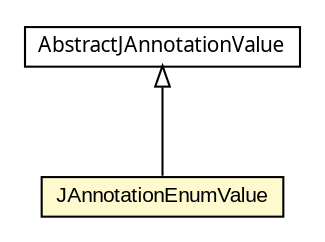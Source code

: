 #!/usr/local/bin/dot
#
# Class diagram 
# Generated by UMLGraph version 5.1 (http://www.umlgraph.org/)
#

digraph G {
	edge [fontname="arial",fontsize=10,labelfontname="arial",labelfontsize=10];
	node [fontname="arial",fontsize=10,shape=plaintext];
	nodesep=0.25;
	ranksep=0.5;
	// com.helger.jcodemodel.AbstractJAnnotationValueOwned.JAnnotationEnumValue
	c9517 [label=<<table title="com.helger.jcodemodel.AbstractJAnnotationValueOwned.JAnnotationEnumValue" border="0" cellborder="1" cellspacing="0" cellpadding="2" port="p" bgcolor="lemonChiffon" href="./AbstractJAnnotationValueOwned.JAnnotationEnumValue.html">
		<tr><td><table border="0" cellspacing="0" cellpadding="1">
<tr><td align="center" balign="center"> JAnnotationEnumValue </td></tr>
		</table></td></tr>
		</table>>, fontname="arial", fontcolor="black", fontsize=10.0];
	// com.helger.jcodemodel.AbstractJAnnotationValue
	c9519 [label=<<table title="com.helger.jcodemodel.AbstractJAnnotationValue" border="0" cellborder="1" cellspacing="0" cellpadding="2" port="p" href="./AbstractJAnnotationValue.html">
		<tr><td><table border="0" cellspacing="0" cellpadding="1">
<tr><td align="center" balign="center"><font face="ariali"> AbstractJAnnotationValue </font></td></tr>
		</table></td></tr>
		</table>>, fontname="arial", fontcolor="black", fontsize=10.0];
	//com.helger.jcodemodel.AbstractJAnnotationValueOwned.JAnnotationEnumValue extends com.helger.jcodemodel.AbstractJAnnotationValue
	c9519:p -> c9517:p [dir=back,arrowtail=empty];
}


